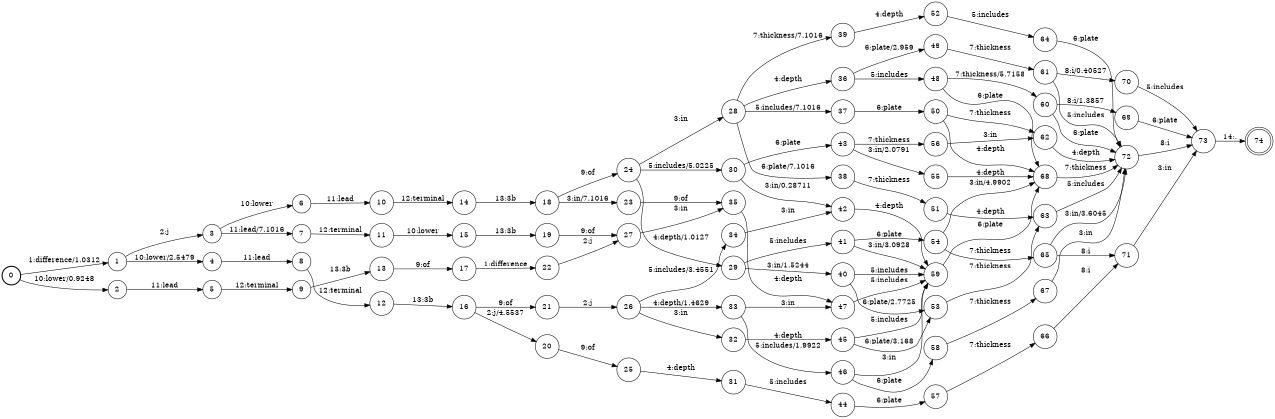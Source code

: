 digraph FST {
rankdir = LR;
size = "8.5,11";
label = "";
center = 1;
orientation = Portrait;
ranksep = "0.4";
nodesep = "0.25";
0 [label = "0", shape = circle, style = bold, fontsize = 14]
	0 -> 1 [label = "1:difference/1.0312", fontsize = 14];
	0 -> 2 [label = "10:lower/0.9248", fontsize = 14];
1 [label = "1", shape = circle, style = solid, fontsize = 14]
	1 -> 3 [label = "2:j", fontsize = 14];
	1 -> 4 [label = "10:lower/2.5479", fontsize = 14];
2 [label = "2", shape = circle, style = solid, fontsize = 14]
	2 -> 5 [label = "11:lead", fontsize = 14];
3 [label = "3", shape = circle, style = solid, fontsize = 14]
	3 -> 6 [label = "10:lower", fontsize = 14];
	3 -> 7 [label = "11:lead/7.1016", fontsize = 14];
4 [label = "4", shape = circle, style = solid, fontsize = 14]
	4 -> 8 [label = "11:lead", fontsize = 14];
5 [label = "5", shape = circle, style = solid, fontsize = 14]
	5 -> 9 [label = "12:terminal", fontsize = 14];
6 [label = "6", shape = circle, style = solid, fontsize = 14]
	6 -> 10 [label = "11:lead", fontsize = 14];
7 [label = "7", shape = circle, style = solid, fontsize = 14]
	7 -> 11 [label = "12:terminal", fontsize = 14];
8 [label = "8", shape = circle, style = solid, fontsize = 14]
	8 -> 12 [label = "12:terminal", fontsize = 14];
9 [label = "9", shape = circle, style = solid, fontsize = 14]
	9 -> 13 [label = "13:3b", fontsize = 14];
10 [label = "10", shape = circle, style = solid, fontsize = 14]
	10 -> 14 [label = "12:terminal", fontsize = 14];
11 [label = "11", shape = circle, style = solid, fontsize = 14]
	11 -> 15 [label = "10:lower", fontsize = 14];
12 [label = "12", shape = circle, style = solid, fontsize = 14]
	12 -> 16 [label = "13:3b", fontsize = 14];
13 [label = "13", shape = circle, style = solid, fontsize = 14]
	13 -> 17 [label = "9:of", fontsize = 14];
14 [label = "14", shape = circle, style = solid, fontsize = 14]
	14 -> 18 [label = "13:3b", fontsize = 14];
15 [label = "15", shape = circle, style = solid, fontsize = 14]
	15 -> 19 [label = "13:3b", fontsize = 14];
16 [label = "16", shape = circle, style = solid, fontsize = 14]
	16 -> 20 [label = "2:j/4.5537", fontsize = 14];
	16 -> 21 [label = "9:of", fontsize = 14];
17 [label = "17", shape = circle, style = solid, fontsize = 14]
	17 -> 22 [label = "1:difference", fontsize = 14];
18 [label = "18", shape = circle, style = solid, fontsize = 14]
	18 -> 23 [label = "3:in/7.1016", fontsize = 14];
	18 -> 24 [label = "9:of", fontsize = 14];
19 [label = "19", shape = circle, style = solid, fontsize = 14]
	19 -> 27 [label = "9:of", fontsize = 14];
20 [label = "20", shape = circle, style = solid, fontsize = 14]
	20 -> 25 [label = "9:of", fontsize = 14];
21 [label = "21", shape = circle, style = solid, fontsize = 14]
	21 -> 26 [label = "2:j", fontsize = 14];
22 [label = "22", shape = circle, style = solid, fontsize = 14]
	22 -> 27 [label = "2:j", fontsize = 14];
23 [label = "23", shape = circle, style = solid, fontsize = 14]
	23 -> 35 [label = "9:of", fontsize = 14];
24 [label = "24", shape = circle, style = solid, fontsize = 14]
	24 -> 28 [label = "3:in", fontsize = 14];
	24 -> 29 [label = "4:depth/1.0127", fontsize = 14];
	24 -> 30 [label = "5:includes/5.0225", fontsize = 14];
25 [label = "25", shape = circle, style = solid, fontsize = 14]
	25 -> 31 [label = "4:depth", fontsize = 14];
26 [label = "26", shape = circle, style = solid, fontsize = 14]
	26 -> 32 [label = "3:in", fontsize = 14];
	26 -> 33 [label = "4:depth/1.4629", fontsize = 14];
	26 -> 34 [label = "5:includes/3.4551", fontsize = 14];
27 [label = "27", shape = circle, style = solid, fontsize = 14]
	27 -> 35 [label = "3:in", fontsize = 14];
28 [label = "28", shape = circle, style = solid, fontsize = 14]
	28 -> 36 [label = "4:depth", fontsize = 14];
	28 -> 37 [label = "5:includes/7.1016", fontsize = 14];
	28 -> 38 [label = "6:plate/7.1016", fontsize = 14];
	28 -> 39 [label = "7:thickness/7.1016", fontsize = 14];
29 [label = "29", shape = circle, style = solid, fontsize = 14]
	29 -> 40 [label = "3:in/1.5244", fontsize = 14];
	29 -> 41 [label = "5:includes", fontsize = 14];
30 [label = "30", shape = circle, style = solid, fontsize = 14]
	30 -> 42 [label = "3:in/0.28711", fontsize = 14];
	30 -> 43 [label = "6:plate", fontsize = 14];
31 [label = "31", shape = circle, style = solid, fontsize = 14]
	31 -> 44 [label = "5:includes", fontsize = 14];
32 [label = "32", shape = circle, style = solid, fontsize = 14]
	32 -> 45 [label = "4:depth", fontsize = 14];
33 [label = "33", shape = circle, style = solid, fontsize = 14]
	33 -> 47 [label = "3:in", fontsize = 14];
	33 -> 46 [label = "5:includes/1.9922", fontsize = 14];
34 [label = "34", shape = circle, style = solid, fontsize = 14]
	34 -> 42 [label = "3:in", fontsize = 14];
35 [label = "35", shape = circle, style = solid, fontsize = 14]
	35 -> 47 [label = "4:depth", fontsize = 14];
36 [label = "36", shape = circle, style = solid, fontsize = 14]
	36 -> 48 [label = "5:includes", fontsize = 14];
	36 -> 49 [label = "6:plate/2.959", fontsize = 14];
37 [label = "37", shape = circle, style = solid, fontsize = 14]
	37 -> 50 [label = "6:plate", fontsize = 14];
38 [label = "38", shape = circle, style = solid, fontsize = 14]
	38 -> 51 [label = "7:thickness", fontsize = 14];
39 [label = "39", shape = circle, style = solid, fontsize = 14]
	39 -> 52 [label = "4:depth", fontsize = 14];
40 [label = "40", shape = circle, style = solid, fontsize = 14]
	40 -> 59 [label = "5:includes", fontsize = 14];
	40 -> 53 [label = "6:plate/2.7725", fontsize = 14];
41 [label = "41", shape = circle, style = solid, fontsize = 14]
	41 -> 59 [label = "3:in/3.0928", fontsize = 14];
	41 -> 54 [label = "6:plate", fontsize = 14];
42 [label = "42", shape = circle, style = solid, fontsize = 14]
	42 -> 59 [label = "4:depth", fontsize = 14];
43 [label = "43", shape = circle, style = solid, fontsize = 14]
	43 -> 55 [label = "3:in/2.0791", fontsize = 14];
	43 -> 56 [label = "7:thickness", fontsize = 14];
44 [label = "44", shape = circle, style = solid, fontsize = 14]
	44 -> 57 [label = "6:plate", fontsize = 14];
45 [label = "45", shape = circle, style = solid, fontsize = 14]
	45 -> 59 [label = "5:includes", fontsize = 14];
	45 -> 53 [label = "6:plate/3.168", fontsize = 14];
46 [label = "46", shape = circle, style = solid, fontsize = 14]
	46 -> 59 [label = "3:in", fontsize = 14];
	46 -> 58 [label = "6:plate", fontsize = 14];
47 [label = "47", shape = circle, style = solid, fontsize = 14]
	47 -> 59 [label = "5:includes", fontsize = 14];
48 [label = "48", shape = circle, style = solid, fontsize = 14]
	48 -> 68 [label = "6:plate", fontsize = 14];
	48 -> 60 [label = "7:thickness/5.7158", fontsize = 14];
49 [label = "49", shape = circle, style = solid, fontsize = 14]
	49 -> 61 [label = "7:thickness", fontsize = 14];
50 [label = "50", shape = circle, style = solid, fontsize = 14]
	50 -> 68 [label = "4:depth", fontsize = 14];
	50 -> 62 [label = "7:thickness", fontsize = 14];
51 [label = "51", shape = circle, style = solid, fontsize = 14]
	51 -> 63 [label = "4:depth", fontsize = 14];
52 [label = "52", shape = circle, style = solid, fontsize = 14]
	52 -> 64 [label = "5:includes", fontsize = 14];
53 [label = "53", shape = circle, style = solid, fontsize = 14]
	53 -> 63 [label = "7:thickness", fontsize = 14];
54 [label = "54", shape = circle, style = solid, fontsize = 14]
	54 -> 68 [label = "3:in/4.9902", fontsize = 14];
	54 -> 65 [label = "7:thickness", fontsize = 14];
55 [label = "55", shape = circle, style = solid, fontsize = 14]
	55 -> 68 [label = "4:depth", fontsize = 14];
56 [label = "56", shape = circle, style = solid, fontsize = 14]
	56 -> 62 [label = "3:in", fontsize = 14];
57 [label = "57", shape = circle, style = solid, fontsize = 14]
	57 -> 66 [label = "7:thickness", fontsize = 14];
58 [label = "58", shape = circle, style = solid, fontsize = 14]
	58 -> 67 [label = "7:thickness", fontsize = 14];
59 [label = "59", shape = circle, style = solid, fontsize = 14]
	59 -> 68 [label = "6:plate", fontsize = 14];
60 [label = "60", shape = circle, style = solid, fontsize = 14]
	60 -> 72 [label = "6:plate", fontsize = 14];
	60 -> 69 [label = "8:i/1.3857", fontsize = 14];
61 [label = "61", shape = circle, style = solid, fontsize = 14]
	61 -> 72 [label = "5:includes", fontsize = 14];
	61 -> 70 [label = "8:i/0.40527", fontsize = 14];
62 [label = "62", shape = circle, style = solid, fontsize = 14]
	62 -> 72 [label = "4:depth", fontsize = 14];
63 [label = "63", shape = circle, style = solid, fontsize = 14]
	63 -> 72 [label = "5:includes", fontsize = 14];
64 [label = "64", shape = circle, style = solid, fontsize = 14]
	64 -> 72 [label = "6:plate", fontsize = 14];
65 [label = "65", shape = circle, style = solid, fontsize = 14]
	65 -> 72 [label = "3:in/3.6045", fontsize = 14];
	65 -> 71 [label = "8:i", fontsize = 14];
66 [label = "66", shape = circle, style = solid, fontsize = 14]
	66 -> 71 [label = "8:i", fontsize = 14];
67 [label = "67", shape = circle, style = solid, fontsize = 14]
	67 -> 72 [label = "3:in", fontsize = 14];
68 [label = "68", shape = circle, style = solid, fontsize = 14]
	68 -> 72 [label = "7:thickness", fontsize = 14];
69 [label = "69", shape = circle, style = solid, fontsize = 14]
	69 -> 73 [label = "6:plate", fontsize = 14];
70 [label = "70", shape = circle, style = solid, fontsize = 14]
	70 -> 73 [label = "5:includes", fontsize = 14];
71 [label = "71", shape = circle, style = solid, fontsize = 14]
	71 -> 73 [label = "3:in", fontsize = 14];
72 [label = "72", shape = circle, style = solid, fontsize = 14]
	72 -> 73 [label = "8:i", fontsize = 14];
73 [label = "73", shape = circle, style = solid, fontsize = 14]
	73 -> 74 [label = "14:.", fontsize = 14];
74 [label = "74", shape = doublecircle, style = solid, fontsize = 14]
}
